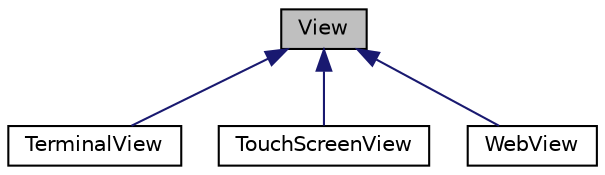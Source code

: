 digraph "View"
{
 // LATEX_PDF_SIZE
  edge [fontname="Helvetica",fontsize="10",labelfontname="Helvetica",labelfontsize="10"];
  node [fontname="Helvetica",fontsize="10",shape=record];
  Node1 [label="View",height=0.2,width=0.4,color="black", fillcolor="grey75", style="filled", fontcolor="black",tooltip="View is an abstract class meant to be inherited by derived view classes."];
  Node1 -> Node2 [dir="back",color="midnightblue",fontsize="10",style="solid"];
  Node2 [label="TerminalView",height=0.2,width=0.4,color="black", fillcolor="white", style="filled",URL="$classTerminalView.html",tooltip="This class contains the TerminalView object inherited from the View class. It is responsible for the ..."];
  Node1 -> Node3 [dir="back",color="midnightblue",fontsize="10",style="solid"];
  Node3 [label="TouchScreenView",height=0.2,width=0.4,color="black", fillcolor="white", style="filled",URL="$classTouchScreenView.html",tooltip="TouchScreenView class builds a GUI for users to interact with the Freshcipes recipe and stock managem..."];
  Node1 -> Node4 [dir="back",color="midnightblue",fontsize="10",style="solid"];
  Node4 [label="WebView",height=0.2,width=0.4,color="black", fillcolor="white", style="filled",URL="$classWebView.html",tooltip="WebView class builds a GUI for users to interact with the Freshcipes recipe and stock management appl..."];
}
